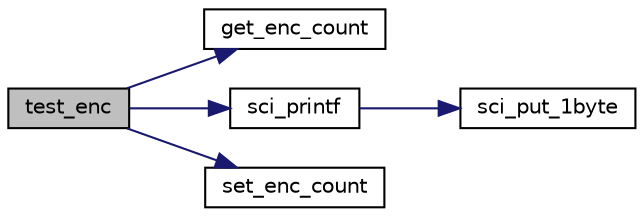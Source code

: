 digraph "test_enc"
{
 // LATEX_PDF_SIZE
  edge [fontname="Helvetica",fontsize="10",labelfontname="Helvetica",labelfontsize="10"];
  node [fontname="Helvetica",fontsize="10",shape=record];
  rankdir="LR";
  Node1 [label="test_enc",height=0.2,width=0.4,color="black", fillcolor="grey75", style="filled", fontcolor="black",tooltip=" "];
  Node1 -> Node2 [color="midnightblue",fontsize="10",style="solid",fontname="Helvetica"];
  Node2 [label="get_enc_count",height=0.2,width=0.4,color="black", fillcolor="white", style="filled",URL="$encoder_8c.html#aa6af9937998f69e8ede6aede38597738",tooltip="エンコーダカウントの取得"];
  Node1 -> Node3 [color="midnightblue",fontsize="10",style="solid",fontname="Helvetica"];
  Node3 [label="sci_printf",height=0.2,width=0.4,color="black", fillcolor="white", style="filled",URL="$sci_8c.html#a3bc09dd94f78f69af9bfdc6f1d63b38e",tooltip="文字列の送信処理"];
  Node3 -> Node4 [color="midnightblue",fontsize="10",style="solid",fontname="Helvetica"];
  Node4 [label="sci_put_1byte",height=0.2,width=0.4,color="black", fillcolor="white", style="filled",URL="$sci_8c.html#afde8ee429bc56d01adf33adaf34d8ec0",tooltip="1byteの送信処理"];
  Node1 -> Node5 [color="midnightblue",fontsize="10",style="solid",fontname="Helvetica"];
  Node5 [label="set_enc_count",height=0.2,width=0.4,color="black", fillcolor="white", style="filled",URL="$encoder_8c.html#adfa6dd2ec7cc95a88a78bb300d2df31b",tooltip="エンコーダカウントの初期値を設定"];
}
